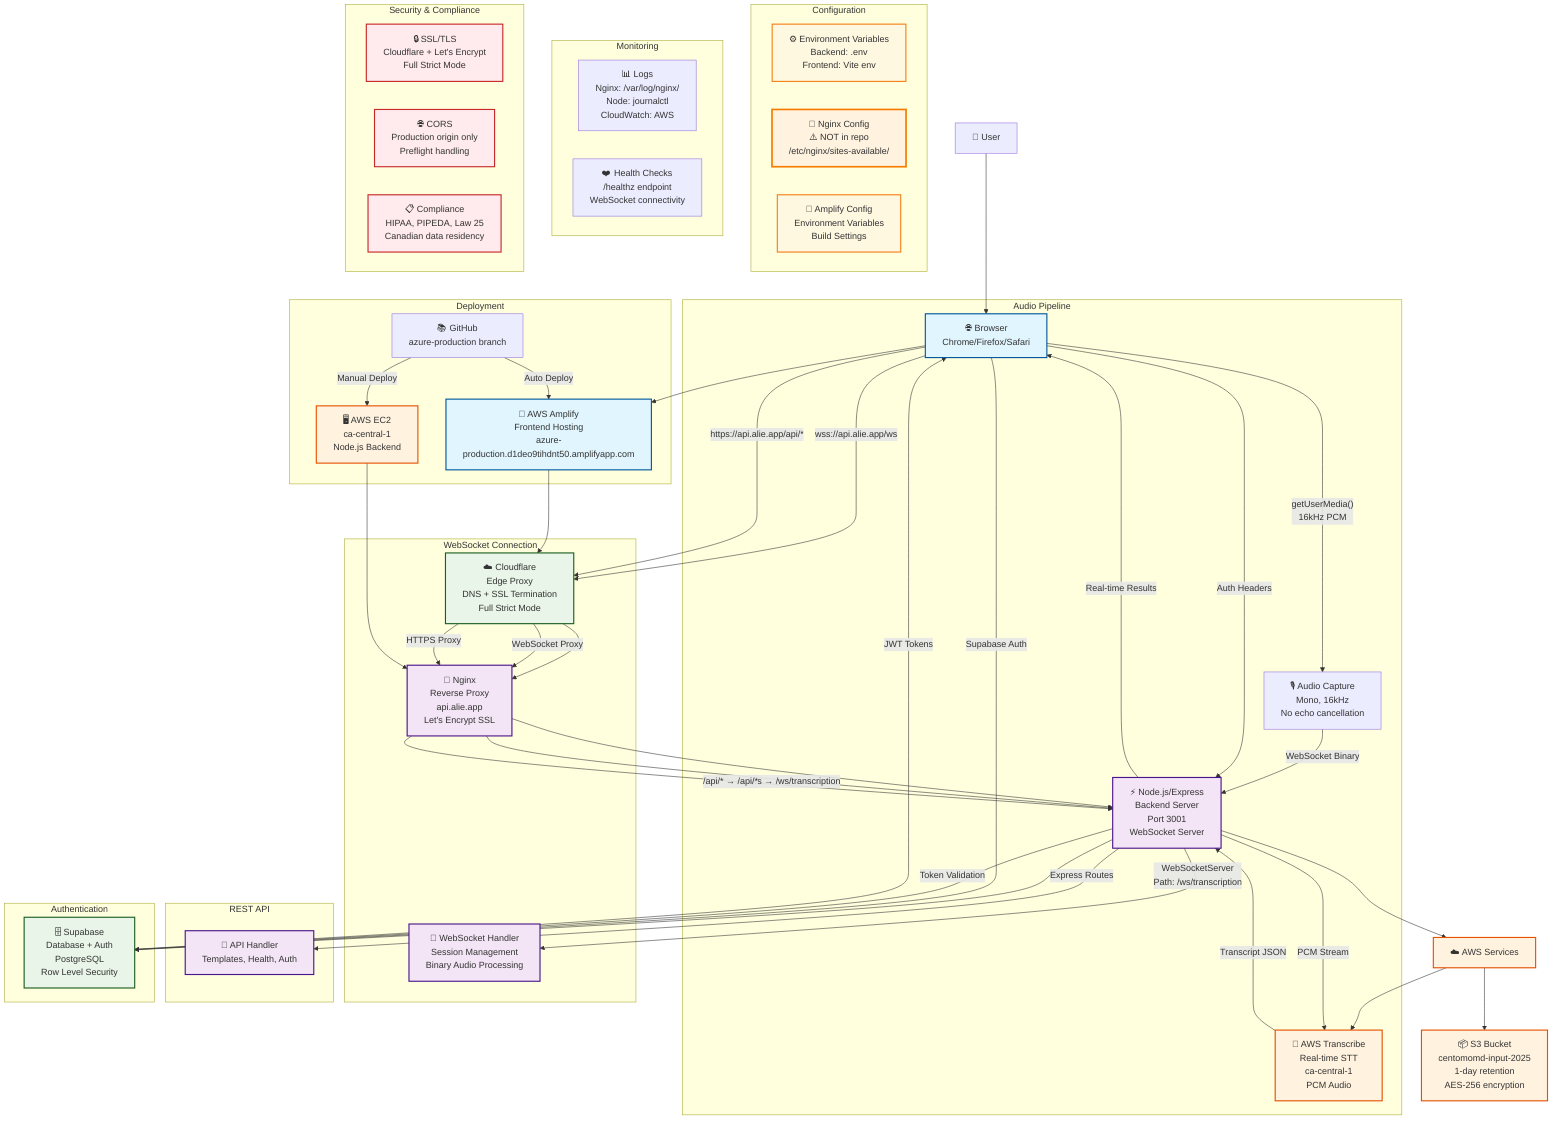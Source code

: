 graph TB
    %% User and Browser
    User[👤 User] --> Browser[🌐 Browser<br/>Chrome/Firefox/Safari]
    
    %% Frontend Hosting
    Browser --> Amplify[🚀 AWS Amplify<br/>Frontend Hosting<br/>azure-production.d1deo9tihdnt50.amplifyapp.com]
    
    %% Edge Layer
    Amplify --> Cloudflare[☁️ Cloudflare<br/>Edge Proxy<br/>DNS + SSL Termination<br/>Full Strict Mode]
    
    %% Backend Infrastructure
    Cloudflare --> Nginx[🔧 Nginx<br/>Reverse Proxy<br/>api.alie.app<br/>Let's Encrypt SSL]
    
    %% Backend Application
    Nginx --> NodeJS[⚡ Node.js/Express<br/>Backend Server<br/>Port 3001<br/>WebSocket Server]
    
    %% External Services
    NodeJS --> Supabase[🗄️ Supabase<br/>Database + Auth<br/>PostgreSQL<br/>Row Level Security]
    NodeJS --> AWS[☁️ AWS Services]
    
    %% AWS Services Breakdown
    AWS --> Transcribe[🎤 AWS Transcribe<br/>Real-time STT<br/>ca-central-1<br/>PCM Audio]
    AWS --> S3[📦 S3 Bucket<br/>centomomd-input-2025<br/>1-day retention<br/>AES-256 encryption]
    
    %% Audio Pipeline Flow
    subgraph "Audio Pipeline"
        Browser --> |"getUserMedia()<br/>16kHz PCM"| AudioCapture[🎙️ Audio Capture<br/>Mono, 16kHz<br/>No echo cancellation]
        AudioCapture --> |"WebSocket Binary"| NodeJS
        NodeJS --> |"PCM Stream"| Transcribe
        Transcribe --> |"Transcript JSON"| NodeJS
        NodeJS --> |"Real-time Results"| Browser
    end
    
    %% WebSocket Flow
    subgraph "WebSocket Connection"
        Browser --> |"wss://api.alie.app/ws"| Cloudflare
        Cloudflare --> |"WebSocket Proxy"| Nginx
        Nginx --> |"/ws → /ws/transcription"| NodeJS
        NodeJS --> |"WebSocketServer<br/>Path: /ws/transcription"| WSHandler[🔌 WebSocket Handler<br/>Session Management<br/>Binary Audio Processing]
    end
    
    %% REST API Flow
    subgraph "REST API"
        Browser --> |"https://api.alie.app/api/*"| Cloudflare
        Cloudflare --> |"HTTPS Proxy"| Nginx
        Nginx --> |"/api/* → /api/*"| NodeJS
        NodeJS --> |"Express Routes"| APIHandler[🔗 API Handler<br/>Templates, Health, Auth]
    end
    
    %% Authentication Flow
    subgraph "Authentication"
        Browser --> |"Supabase Auth"| Supabase
        Supabase --> |"JWT Tokens"| Browser
        Browser --> |"Auth Headers"| NodeJS
        NodeJS --> |"Token Validation"| Supabase
    end
    
    %% Configuration and Environment
    subgraph "Configuration"
        EnvVars[⚙️ Environment Variables<br/>Backend: .env<br/>Frontend: Vite env]
        NginxConfig[📝 Nginx Config<br/>⚠️ NOT in repo<br/>/etc/nginx/sites-available/]
        AmplifyConfig[🔧 Amplify Config<br/>Environment Variables<br/>Build Settings]
    end
    
    %% Deployment and CI/CD
    subgraph "Deployment"
        GitHub[📚 GitHub<br/>azure-production branch]
        GitHub --> |"Auto Deploy"| Amplify
        GitHub --> |"Manual Deploy"| EC2[🖥️ AWS EC2<br/>ca-central-1<br/>Node.js Backend]
        EC2 --> Nginx
    end
    
    %% Monitoring and Logging
    subgraph "Monitoring"
        Logs[📊 Logs<br/>Nginx: /var/log/nginx/<br/>Node: journalctl<br/>CloudWatch: AWS]
        Health[❤️ Health Checks<br/>/healthz endpoint<br/>WebSocket connectivity]
    end
    
    %% Security and Compliance
    subgraph "Security & Compliance"
        SSL[🔒 SSL/TLS<br/>Cloudflare + Let's Encrypt<br/>Full Strict Mode]
        CORS[🌐 CORS<br/>Production origin only<br/>Preflight handling]
        Compliance[📋 Compliance<br/>HIPAA, PIPEDA, Law 25<br/>Canadian data residency]
    end
    
    %% Styling
    classDef frontend fill:#e1f5fe,stroke:#01579b,stroke-width:2px
    classDef backend fill:#f3e5f5,stroke:#4a148c,stroke-width:2px
    classDef aws fill:#fff3e0,stroke:#e65100,stroke-width:2px
    classDef external fill:#e8f5e8,stroke:#1b5e20,stroke-width:2px
    classDef config fill:#fff8e1,stroke:#f57f17,stroke-width:2px
    classDef security fill:#ffebee,stroke:#c62828,stroke-width:2px
    classDef warning fill:#fff3e0,stroke:#f57c00,stroke-width:3px
    
    class Browser,Amplify frontend
    class Nginx,NodeJS,WSHandler,APIHandler backend
    class Transcribe,S3,AWS,EC2 aws
    class Supabase,Cloudflare external
    class EnvVars,NginxConfig,AmplifyConfig config
    class SSL,CORS,Compliance security
    class NginxConfig warning